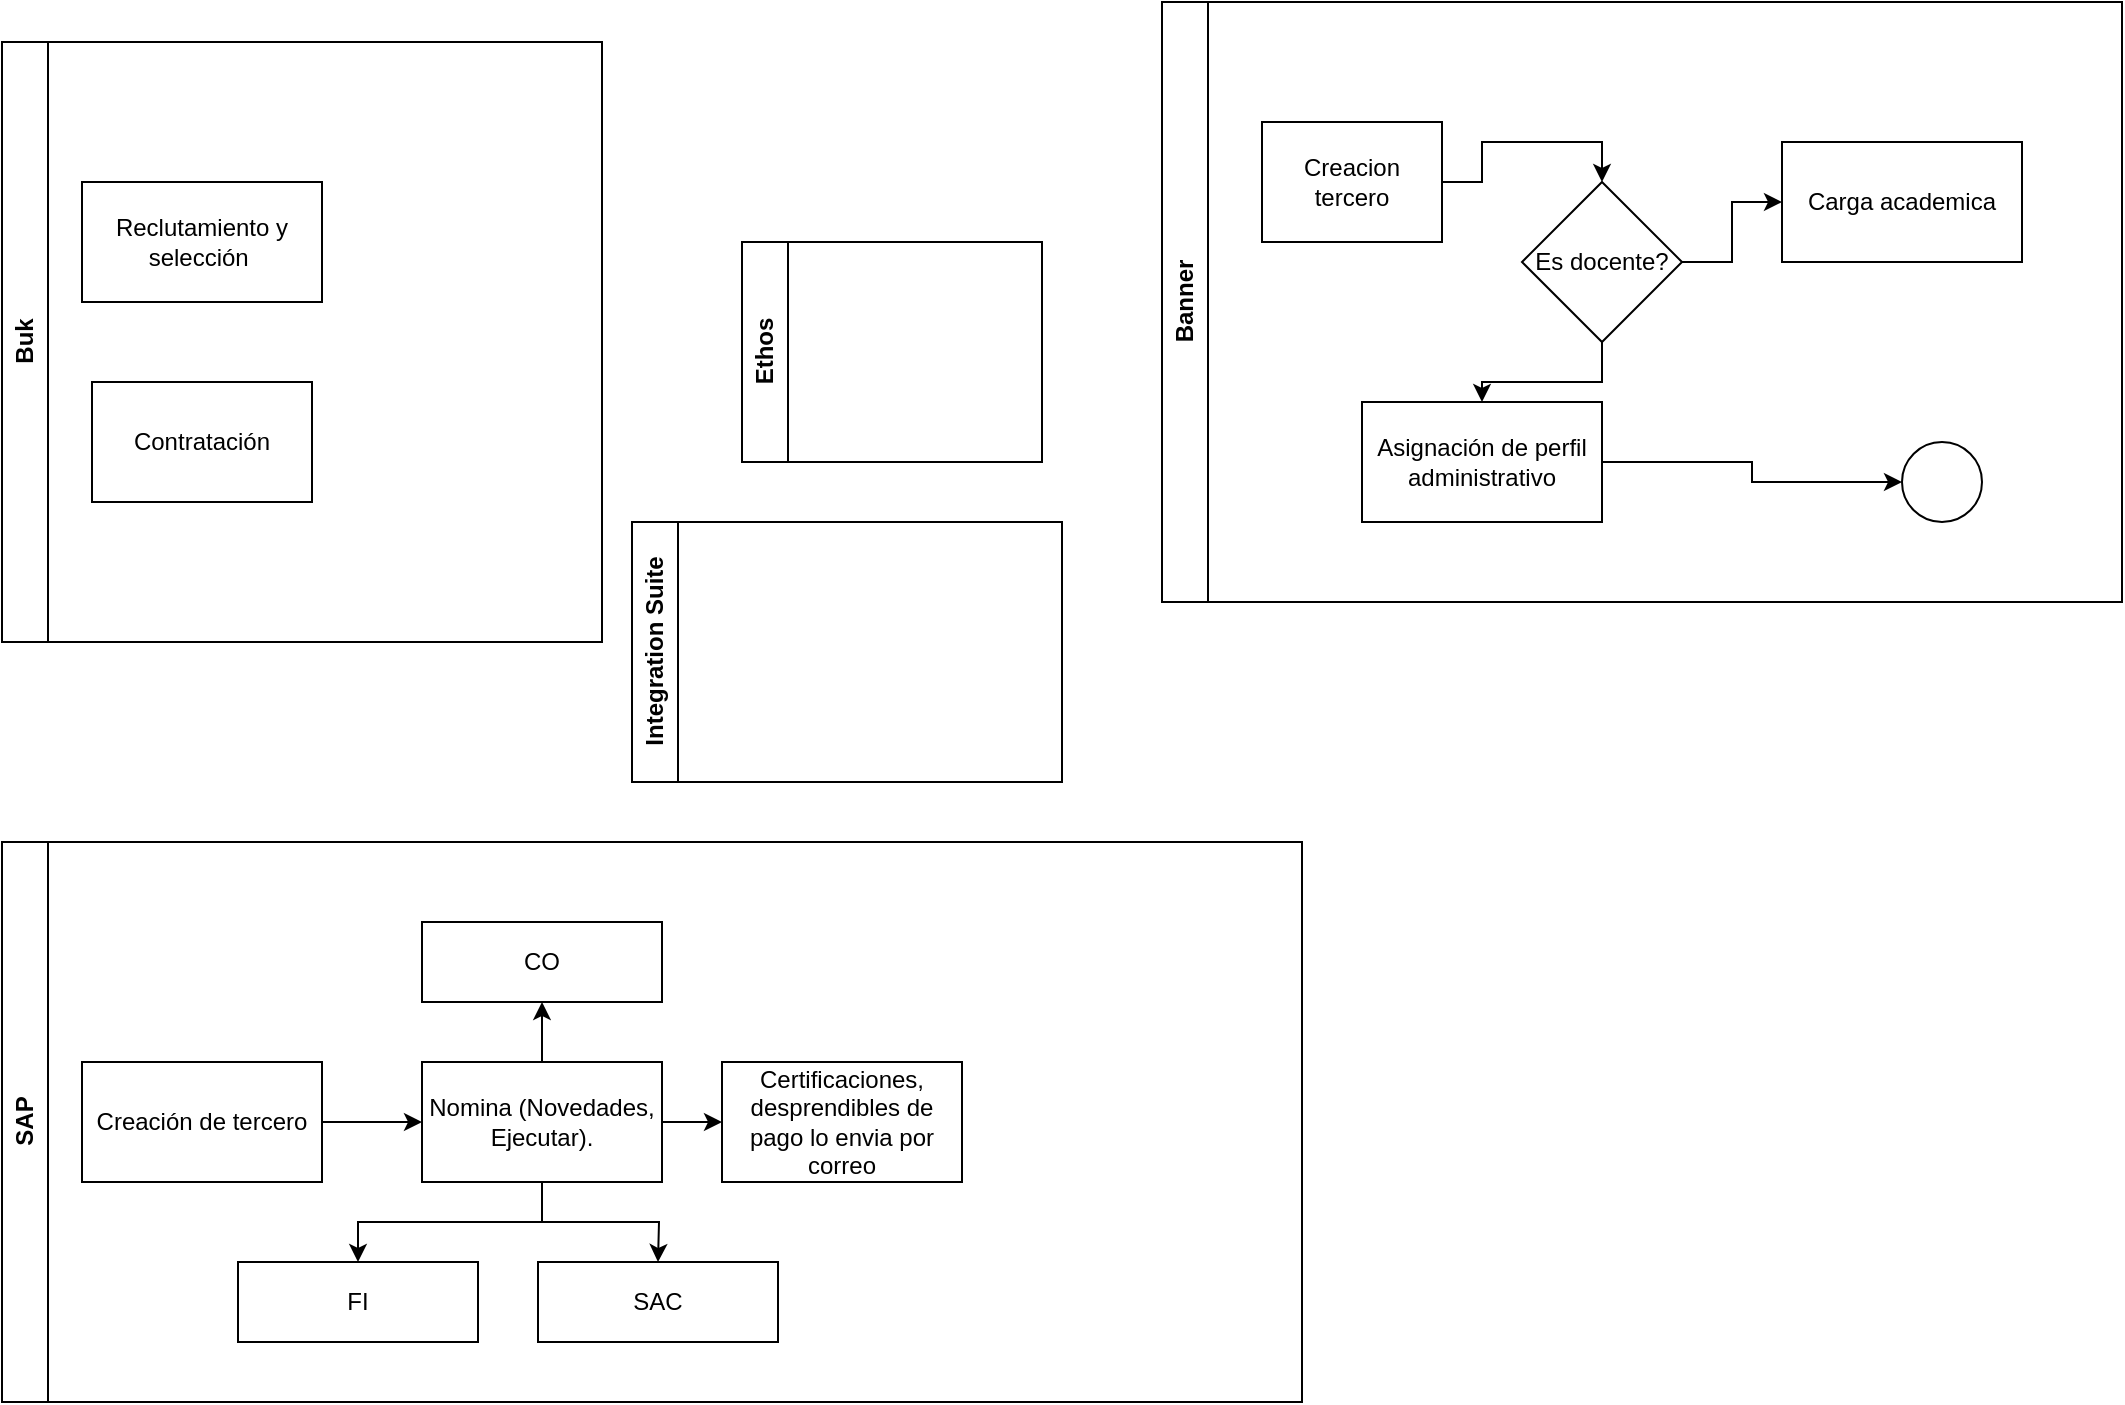 <mxfile version="24.7.6">
  <diagram name="Página-1" id="WqRfwGAofF8YAWmvphPU">
    <mxGraphModel dx="1434" dy="738" grid="1" gridSize="10" guides="1" tooltips="1" connect="1" arrows="1" fold="1" page="1" pageScale="1" pageWidth="690" pageHeight="980" math="0" shadow="0">
      <root>
        <mxCell id="0" />
        <mxCell id="1" parent="0" />
        <mxCell id="BLYrGR7m7Sxf-P3qZOmU-3" value="Buk" style="swimlane;horizontal=0;whiteSpace=wrap;html=1;" parent="1" vertex="1">
          <mxGeometry x="30" y="60" width="300" height="300" as="geometry" />
        </mxCell>
        <mxCell id="BLYrGR7m7Sxf-P3qZOmU-1" value="Reclutamiento y selección&amp;nbsp;" style="rounded=0;whiteSpace=wrap;html=1;" parent="BLYrGR7m7Sxf-P3qZOmU-3" vertex="1">
          <mxGeometry x="40" y="70" width="120" height="60" as="geometry" />
        </mxCell>
        <mxCell id="BLYrGR7m7Sxf-P3qZOmU-16" value="Contratación" style="rounded=0;whiteSpace=wrap;html=1;" parent="BLYrGR7m7Sxf-P3qZOmU-3" vertex="1">
          <mxGeometry x="45" y="170" width="110" height="60" as="geometry" />
        </mxCell>
        <mxCell id="BLYrGR7m7Sxf-P3qZOmU-18" value="Banner" style="swimlane;horizontal=0;whiteSpace=wrap;html=1;" parent="1" vertex="1">
          <mxGeometry x="610" y="40" width="480" height="300" as="geometry" />
        </mxCell>
        <mxCell id="BLYrGR7m7Sxf-P3qZOmU-21" value="" style="ellipse;whiteSpace=wrap;html=1;aspect=fixed;" parent="BLYrGR7m7Sxf-P3qZOmU-18" vertex="1">
          <mxGeometry x="370" y="220" width="40" height="40" as="geometry" />
        </mxCell>
        <mxCell id="BLYrGR7m7Sxf-P3qZOmU-8" value="Carga academica" style="rounded=0;whiteSpace=wrap;html=1;" parent="BLYrGR7m7Sxf-P3qZOmU-18" vertex="1">
          <mxGeometry x="310" y="70" width="120" height="60" as="geometry" />
        </mxCell>
        <mxCell id="BLYrGR7m7Sxf-P3qZOmU-5" value="Creacion tercero" style="rounded=0;whiteSpace=wrap;html=1;" parent="BLYrGR7m7Sxf-P3qZOmU-18" vertex="1">
          <mxGeometry x="50" y="60" width="90" height="60" as="geometry" />
        </mxCell>
        <mxCell id="BLYrGR7m7Sxf-P3qZOmU-10" value="Es docente?" style="rhombus;whiteSpace=wrap;html=1;" parent="BLYrGR7m7Sxf-P3qZOmU-18" vertex="1">
          <mxGeometry x="180" y="90" width="80" height="80" as="geometry" />
        </mxCell>
        <mxCell id="BLYrGR7m7Sxf-P3qZOmU-12" style="edgeStyle=orthogonalEdgeStyle;rounded=0;orthogonalLoop=1;jettySize=auto;html=1;entryX=0;entryY=0.5;entryDx=0;entryDy=0;" parent="BLYrGR7m7Sxf-P3qZOmU-18" source="BLYrGR7m7Sxf-P3qZOmU-10" target="BLYrGR7m7Sxf-P3qZOmU-8" edge="1">
          <mxGeometry relative="1" as="geometry" />
        </mxCell>
        <mxCell id="BLYrGR7m7Sxf-P3qZOmU-14" value="Asignación de perfil administrativo" style="rounded=0;whiteSpace=wrap;html=1;" parent="BLYrGR7m7Sxf-P3qZOmU-18" vertex="1">
          <mxGeometry x="100" y="200" width="120" height="60" as="geometry" />
        </mxCell>
        <mxCell id="BLYrGR7m7Sxf-P3qZOmU-19" style="edgeStyle=orthogonalEdgeStyle;rounded=0;orthogonalLoop=1;jettySize=auto;html=1;entryX=0;entryY=0.5;entryDx=0;entryDy=0;" parent="BLYrGR7m7Sxf-P3qZOmU-18" source="BLYrGR7m7Sxf-P3qZOmU-14" target="BLYrGR7m7Sxf-P3qZOmU-21" edge="1">
          <mxGeometry relative="1" as="geometry">
            <mxPoint x="80" y="300" as="targetPoint" />
          </mxGeometry>
        </mxCell>
        <mxCell id="BLYrGR7m7Sxf-P3qZOmU-13" style="edgeStyle=orthogonalEdgeStyle;rounded=0;orthogonalLoop=1;jettySize=auto;html=1;entryX=0.5;entryY=0;entryDx=0;entryDy=0;" parent="BLYrGR7m7Sxf-P3qZOmU-18" source="BLYrGR7m7Sxf-P3qZOmU-10" target="BLYrGR7m7Sxf-P3qZOmU-14" edge="1">
          <mxGeometry relative="1" as="geometry">
            <mxPoint x="-20" y="240" as="targetPoint" />
          </mxGeometry>
        </mxCell>
        <mxCell id="BLYrGR7m7Sxf-P3qZOmU-7" style="edgeStyle=orthogonalEdgeStyle;rounded=0;orthogonalLoop=1;jettySize=auto;html=1;entryX=0.5;entryY=0;entryDx=0;entryDy=0;" parent="BLYrGR7m7Sxf-P3qZOmU-18" source="BLYrGR7m7Sxf-P3qZOmU-5" target="BLYrGR7m7Sxf-P3qZOmU-10" edge="1">
          <mxGeometry relative="1" as="geometry">
            <mxPoint x="-60" y="120" as="targetPoint" />
          </mxGeometry>
        </mxCell>
        <mxCell id="BLYrGR7m7Sxf-P3qZOmU-23" value="SAP" style="swimlane;horizontal=0;whiteSpace=wrap;html=1;" parent="1" vertex="1">
          <mxGeometry x="30" y="460" width="650" height="280" as="geometry" />
        </mxCell>
        <mxCell id="BLYrGR7m7Sxf-P3qZOmU-6" value="Creación de tercero" style="rounded=0;whiteSpace=wrap;html=1;" parent="BLYrGR7m7Sxf-P3qZOmU-23" vertex="1">
          <mxGeometry x="40" y="110" width="120" height="60" as="geometry" />
        </mxCell>
        <mxCell id="BLYrGR7m7Sxf-P3qZOmU-26" value="Certificaciones, desprendibles de pago lo envia por correo" style="whiteSpace=wrap;html=1;rounded=0;" parent="BLYrGR7m7Sxf-P3qZOmU-23" vertex="1">
          <mxGeometry x="360" y="110" width="120" height="60" as="geometry" />
        </mxCell>
        <mxCell id="BLYrGR7m7Sxf-P3qZOmU-29" style="edgeStyle=orthogonalEdgeStyle;rounded=0;orthogonalLoop=1;jettySize=auto;html=1;entryX=0.5;entryY=0;entryDx=0;entryDy=0;" parent="BLYrGR7m7Sxf-P3qZOmU-23" source="BLYrGR7m7Sxf-P3qZOmU-25" target="BLYrGR7m7Sxf-P3qZOmU-30" edge="1">
          <mxGeometry relative="1" as="geometry">
            <mxPoint x="270" y="220" as="targetPoint" />
          </mxGeometry>
        </mxCell>
        <mxCell id="BLYrGR7m7Sxf-P3qZOmU-33" style="edgeStyle=orthogonalEdgeStyle;rounded=0;orthogonalLoop=1;jettySize=auto;html=1;" parent="BLYrGR7m7Sxf-P3qZOmU-23" source="BLYrGR7m7Sxf-P3qZOmU-25" edge="1">
          <mxGeometry relative="1" as="geometry">
            <mxPoint x="328" y="210" as="targetPoint" />
          </mxGeometry>
        </mxCell>
        <mxCell id="BLYrGR7m7Sxf-P3qZOmU-25" value="Nomina (Novedades, Ejecutar)." style="rounded=0;whiteSpace=wrap;html=1;" parent="BLYrGR7m7Sxf-P3qZOmU-23" vertex="1">
          <mxGeometry x="210" y="110" width="120" height="60" as="geometry" />
        </mxCell>
        <mxCell id="BLYrGR7m7Sxf-P3qZOmU-24" style="edgeStyle=orthogonalEdgeStyle;rounded=0;orthogonalLoop=1;jettySize=auto;html=1;" parent="BLYrGR7m7Sxf-P3qZOmU-23" source="BLYrGR7m7Sxf-P3qZOmU-6" target="BLYrGR7m7Sxf-P3qZOmU-25" edge="1">
          <mxGeometry relative="1" as="geometry">
            <mxPoint x="300" y="140" as="targetPoint" />
          </mxGeometry>
        </mxCell>
        <mxCell id="BLYrGR7m7Sxf-P3qZOmU-27" value="" style="edgeStyle=orthogonalEdgeStyle;rounded=0;orthogonalLoop=1;jettySize=auto;html=1;" parent="BLYrGR7m7Sxf-P3qZOmU-23" source="BLYrGR7m7Sxf-P3qZOmU-25" target="BLYrGR7m7Sxf-P3qZOmU-26" edge="1">
          <mxGeometry relative="1" as="geometry" />
        </mxCell>
        <mxCell id="BLYrGR7m7Sxf-P3qZOmU-30" value="FI" style="rounded=0;whiteSpace=wrap;html=1;" parent="BLYrGR7m7Sxf-P3qZOmU-23" vertex="1">
          <mxGeometry x="118" y="210" width="120" height="40" as="geometry" />
        </mxCell>
        <mxCell id="BLYrGR7m7Sxf-P3qZOmU-32" value="CO" style="rounded=0;whiteSpace=wrap;html=1;" parent="BLYrGR7m7Sxf-P3qZOmU-23" vertex="1">
          <mxGeometry x="210" y="40" width="120" height="40" as="geometry" />
        </mxCell>
        <mxCell id="BLYrGR7m7Sxf-P3qZOmU-31" style="edgeStyle=orthogonalEdgeStyle;rounded=0;orthogonalLoop=1;jettySize=auto;html=1;" parent="BLYrGR7m7Sxf-P3qZOmU-23" source="BLYrGR7m7Sxf-P3qZOmU-25" target="BLYrGR7m7Sxf-P3qZOmU-32" edge="1">
          <mxGeometry relative="1" as="geometry">
            <mxPoint x="270" y="70" as="targetPoint" />
          </mxGeometry>
        </mxCell>
        <mxCell id="BLYrGR7m7Sxf-P3qZOmU-34" value="SAC" style="rounded=0;whiteSpace=wrap;html=1;" parent="BLYrGR7m7Sxf-P3qZOmU-23" vertex="1">
          <mxGeometry x="268" y="210" width="120" height="40" as="geometry" />
        </mxCell>
        <mxCell id="BLYrGR7m7Sxf-P3qZOmU-36" value="Integration Suite" style="swimlane;horizontal=0;whiteSpace=wrap;html=1;" parent="1" vertex="1">
          <mxGeometry x="345" y="300" width="215" height="130" as="geometry" />
        </mxCell>
        <mxCell id="BLYrGR7m7Sxf-P3qZOmU-37" value="Ethos" style="swimlane;horizontal=0;whiteSpace=wrap;html=1;" parent="1" vertex="1">
          <mxGeometry x="400" y="160" width="150" height="110" as="geometry" />
        </mxCell>
      </root>
    </mxGraphModel>
  </diagram>
</mxfile>
